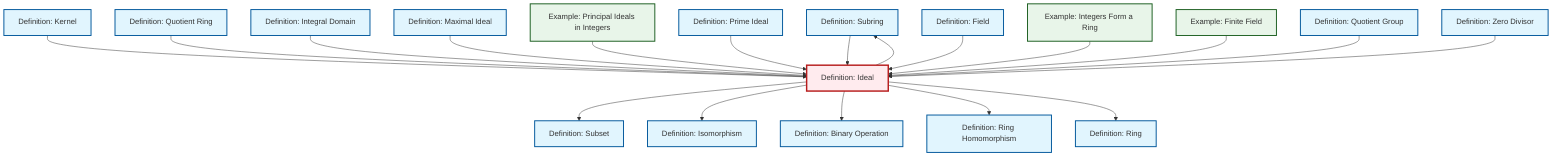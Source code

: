 graph TD
    classDef definition fill:#e1f5fe,stroke:#01579b,stroke-width:2px
    classDef theorem fill:#f3e5f5,stroke:#4a148c,stroke-width:2px
    classDef axiom fill:#fff3e0,stroke:#e65100,stroke-width:2px
    classDef example fill:#e8f5e9,stroke:#1b5e20,stroke-width:2px
    classDef current fill:#ffebee,stroke:#b71c1c,stroke-width:3px
    def-binary-operation["Definition: Binary Operation"]:::definition
    def-subring["Definition: Subring"]:::definition
    def-zero-divisor["Definition: Zero Divisor"]:::definition
    def-subset["Definition: Subset"]:::definition
    def-kernel["Definition: Kernel"]:::definition
    def-isomorphism["Definition: Isomorphism"]:::definition
    def-maximal-ideal["Definition: Maximal Ideal"]:::definition
    def-ring-homomorphism["Definition: Ring Homomorphism"]:::definition
    ex-finite-field["Example: Finite Field"]:::example
    def-ring["Definition: Ring"]:::definition
    def-integral-domain["Definition: Integral Domain"]:::definition
    def-quotient-ring["Definition: Quotient Ring"]:::definition
    def-field["Definition: Field"]:::definition
    def-quotient-group["Definition: Quotient Group"]:::definition
    ex-principal-ideal["Example: Principal Ideals in Integers"]:::example
    def-prime-ideal["Definition: Prime Ideal"]:::definition
    ex-integers-ring["Example: Integers Form a Ring"]:::example
    def-ideal["Definition: Ideal"]:::definition
    def-ideal --> def-subring
    def-ideal --> def-subset
    def-kernel --> def-ideal
    def-ideal --> def-isomorphism
    def-ideal --> def-binary-operation
    def-ideal --> def-ring-homomorphism
    def-subring --> def-ideal
    def-quotient-ring --> def-ideal
    def-integral-domain --> def-ideal
    def-ideal --> def-ring
    def-maximal-ideal --> def-ideal
    ex-principal-ideal --> def-ideal
    def-prime-ideal --> def-ideal
    def-field --> def-ideal
    ex-integers-ring --> def-ideal
    ex-finite-field --> def-ideal
    def-quotient-group --> def-ideal
    def-zero-divisor --> def-ideal
    class def-ideal current